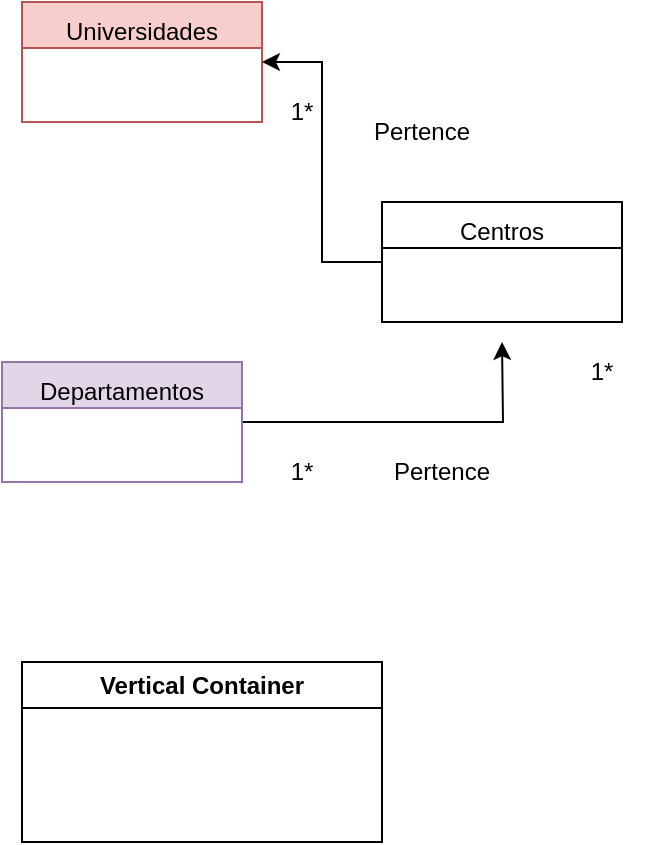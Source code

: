 <mxfile version="24.0.7" type="github">
  <diagram name="Página-1" id="SwxlWI-hRNxbbMH30F1f">
    <mxGraphModel dx="1050" dy="577" grid="1" gridSize="10" guides="1" tooltips="1" connect="1" arrows="1" fold="1" page="1" pageScale="1" pageWidth="827" pageHeight="1169" math="0" shadow="0">
      <root>
        <mxCell id="0" />
        <mxCell id="1" parent="0" />
        <mxCell id="aVFccY6H2cWv7lFHtglz-1" value="" style="rounded=0;whiteSpace=wrap;html=1;fillColor=#f8cecc;strokeColor=#b85450;shape=swimlane;fontStyle=1;startSize=23;" vertex="1" parent="1">
          <mxGeometry x="50" y="30" width="120" height="60" as="geometry" />
        </mxCell>
        <mxCell id="aVFccY6H2cWv7lFHtglz-2" value="Universidades" style="text;html=1;align=center;verticalAlign=middle;whiteSpace=wrap;rounded=0;" vertex="1" parent="aVFccY6H2cWv7lFHtglz-1">
          <mxGeometry x="30" width="60" height="30" as="geometry" />
        </mxCell>
        <mxCell id="aVFccY6H2cWv7lFHtglz-4" value="1*" style="text;html=1;align=center;verticalAlign=middle;whiteSpace=wrap;rounded=0;" vertex="1" parent="1">
          <mxGeometry x="160" y="70" width="60" height="30" as="geometry" />
        </mxCell>
        <mxCell id="aVFccY6H2cWv7lFHtglz-13" style="edgeStyle=orthogonalEdgeStyle;rounded=0;orthogonalLoop=1;jettySize=auto;html=1;" edge="1" parent="1" source="aVFccY6H2cWv7lFHtglz-5">
          <mxGeometry relative="1" as="geometry">
            <mxPoint x="290" y="200" as="targetPoint" />
          </mxGeometry>
        </mxCell>
        <mxCell id="aVFccY6H2cWv7lFHtglz-5" value="" style="rounded=0;whiteSpace=wrap;html=1;fillColor=#e1d5e7;strokeColor=#9673a6;shape=swimlane;fontStyle=1;startSize=23;" vertex="1" parent="1">
          <mxGeometry x="40" y="210" width="120" height="60" as="geometry" />
        </mxCell>
        <mxCell id="aVFccY6H2cWv7lFHtglz-6" value="Departamentos" style="text;html=1;align=center;verticalAlign=middle;whiteSpace=wrap;rounded=0;" vertex="1" parent="aVFccY6H2cWv7lFHtglz-5">
          <mxGeometry x="30" width="60" height="30" as="geometry" />
        </mxCell>
        <mxCell id="aVFccY6H2cWv7lFHtglz-7" value="1*" style="text;html=1;align=center;verticalAlign=middle;whiteSpace=wrap;rounded=0;" vertex="1" parent="1">
          <mxGeometry x="160" y="250" width="60" height="30" as="geometry" />
        </mxCell>
        <mxCell id="aVFccY6H2cWv7lFHtglz-8" value="Pertence" style="text;html=1;align=center;verticalAlign=middle;whiteSpace=wrap;rounded=0;" vertex="1" parent="1">
          <mxGeometry x="220" y="80" width="60" height="30" as="geometry" />
        </mxCell>
        <mxCell id="aVFccY6H2cWv7lFHtglz-14" style="edgeStyle=orthogonalEdgeStyle;rounded=0;orthogonalLoop=1;jettySize=auto;html=1;entryX=1;entryY=0.5;entryDx=0;entryDy=0;" edge="1" parent="1" source="aVFccY6H2cWv7lFHtglz-12" target="aVFccY6H2cWv7lFHtglz-1">
          <mxGeometry relative="1" as="geometry" />
        </mxCell>
        <mxCell id="aVFccY6H2cWv7lFHtglz-12" value="" style="rounded=0;whiteSpace=wrap;html=1;shape=swimlane;fontStyle=1;startSize=23;" vertex="1" parent="1">
          <mxGeometry x="230" y="130" width="120" height="60" as="geometry" />
        </mxCell>
        <mxCell id="aVFccY6H2cWv7lFHtglz-17" value="Centros" style="text;html=1;align=center;verticalAlign=middle;whiteSpace=wrap;rounded=0;" vertex="1" parent="aVFccY6H2cWv7lFHtglz-12">
          <mxGeometry x="30" width="60" height="30" as="geometry" />
        </mxCell>
        <mxCell id="aVFccY6H2cWv7lFHtglz-15" value="1*" style="text;html=1;align=center;verticalAlign=middle;whiteSpace=wrap;rounded=0;" vertex="1" parent="1">
          <mxGeometry x="310" y="200" width="60" height="30" as="geometry" />
        </mxCell>
        <mxCell id="aVFccY6H2cWv7lFHtglz-19" value="Pertence" style="text;html=1;align=center;verticalAlign=middle;whiteSpace=wrap;rounded=0;" vertex="1" parent="1">
          <mxGeometry x="230" y="250" width="60" height="30" as="geometry" />
        </mxCell>
        <mxCell id="aVFccY6H2cWv7lFHtglz-24" value="Vertical Container" style="swimlane;whiteSpace=wrap;html=1;" vertex="1" parent="1">
          <mxGeometry x="50" y="360" width="180" height="90" as="geometry" />
        </mxCell>
      </root>
    </mxGraphModel>
  </diagram>
</mxfile>
